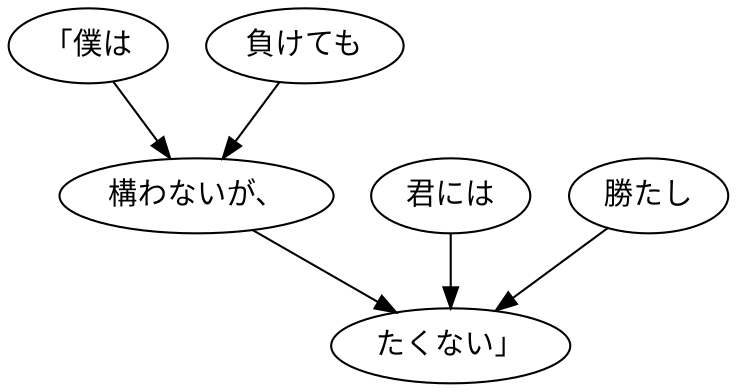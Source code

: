 digraph graph7674 {
	node0 [label="「僕は"];
	node1 [label="負けても"];
	node2 [label="構わないが、"];
	node3 [label="君には"];
	node4 [label="勝たし"];
	node5 [label="たくない」"];
	node0 -> node2;
	node1 -> node2;
	node2 -> node5;
	node3 -> node5;
	node4 -> node5;
}
